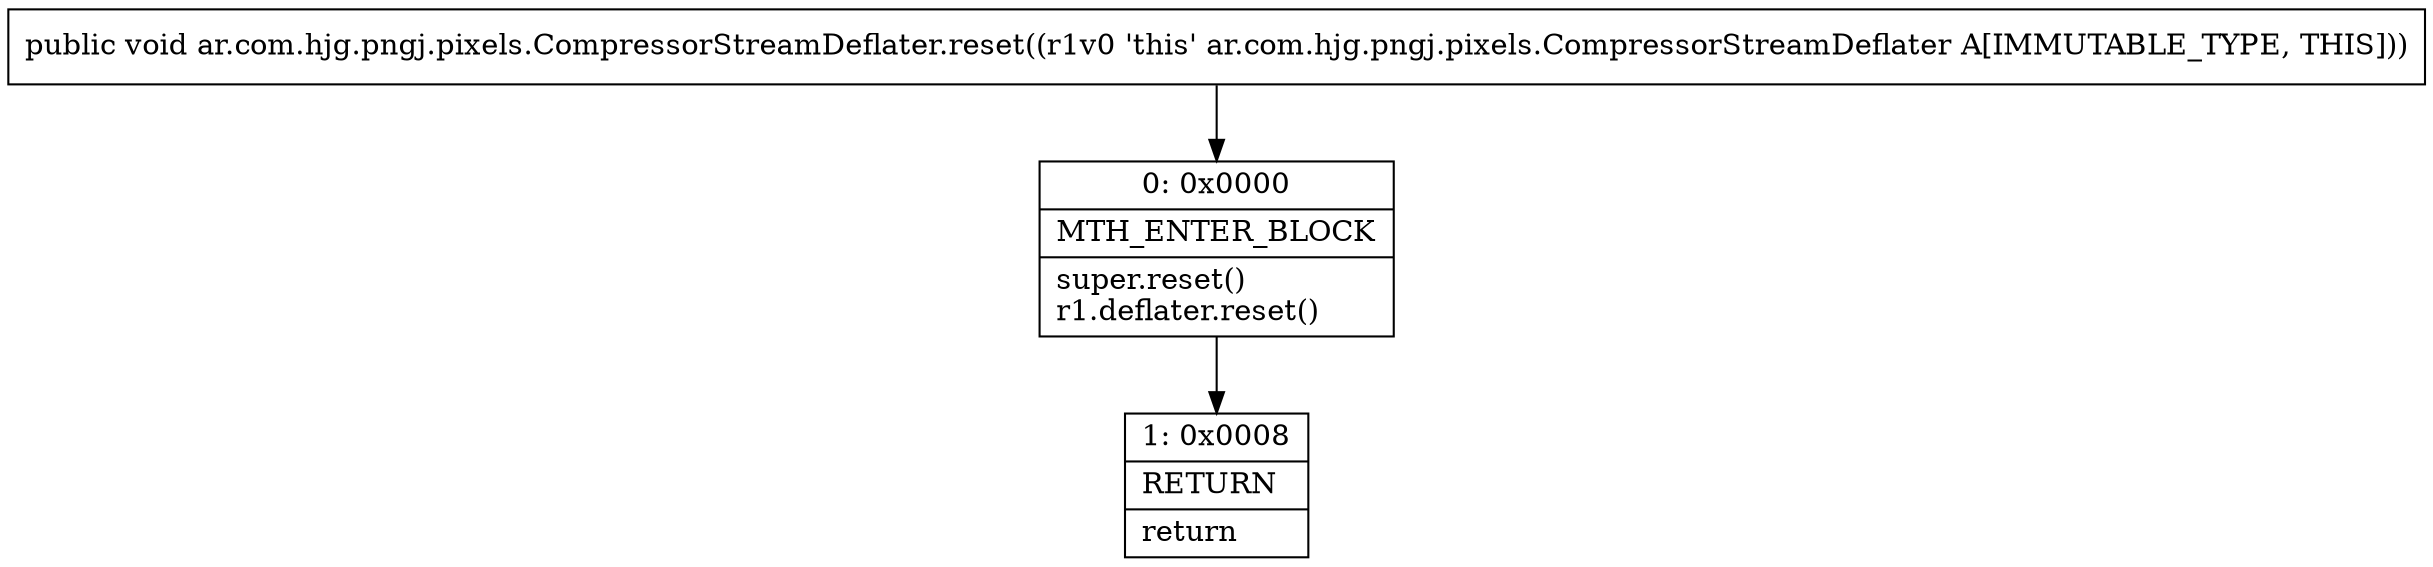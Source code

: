 digraph "CFG forar.com.hjg.pngj.pixels.CompressorStreamDeflater.reset()V" {
Node_0 [shape=record,label="{0\:\ 0x0000|MTH_ENTER_BLOCK\l|super.reset()\lr1.deflater.reset()\l}"];
Node_1 [shape=record,label="{1\:\ 0x0008|RETURN\l|return\l}"];
MethodNode[shape=record,label="{public void ar.com.hjg.pngj.pixels.CompressorStreamDeflater.reset((r1v0 'this' ar.com.hjg.pngj.pixels.CompressorStreamDeflater A[IMMUTABLE_TYPE, THIS])) }"];
MethodNode -> Node_0;
Node_0 -> Node_1;
}

